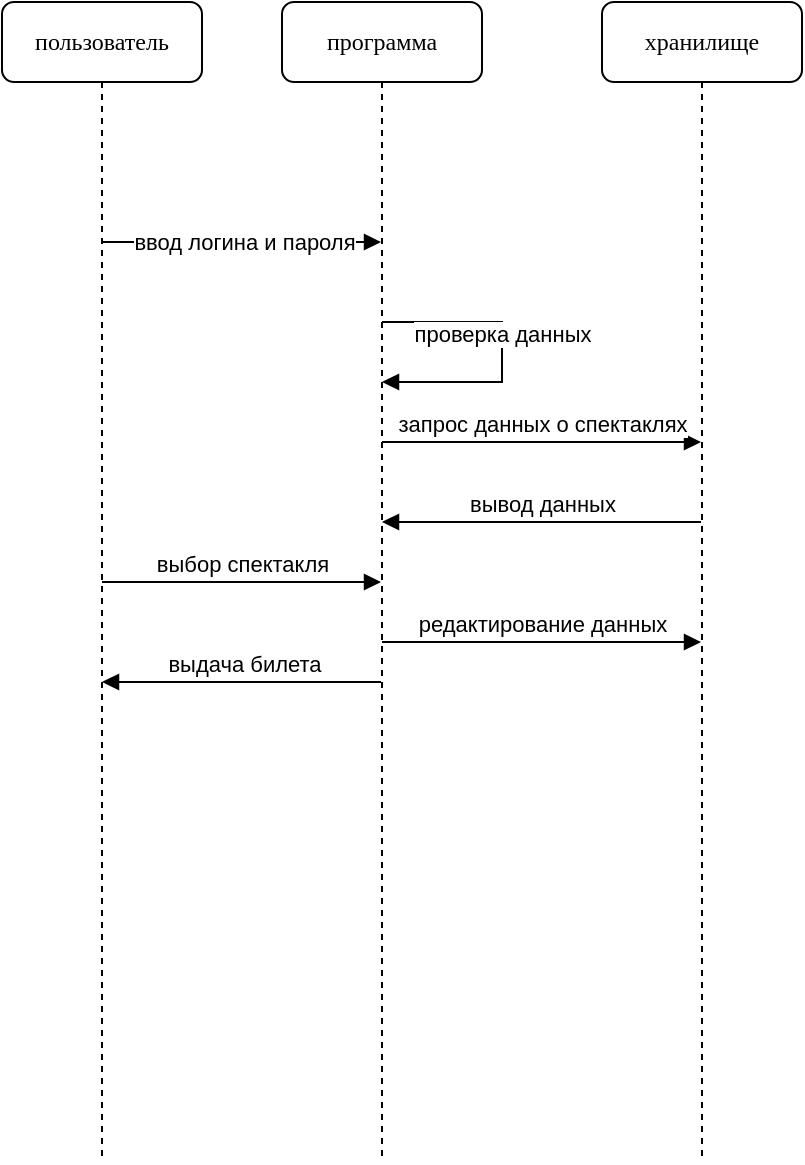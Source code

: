 <mxfile version="15.4.0" type="device"><diagram name="Page-1" id="13e1069c-82ec-6db2-03f1-153e76fe0fe0"><mxGraphModel dx="942" dy="642" grid="1" gridSize="10" guides="1" tooltips="1" connect="1" arrows="1" fold="1" page="1" pageScale="1" pageWidth="1100" pageHeight="850" background="none" math="0" shadow="0"><root><mxCell id="0"/><mxCell id="1" parent="0"/><mxCell id="7baba1c4bc27f4b0-2" value="программа" style="shape=umlLifeline;perimeter=lifelinePerimeter;whiteSpace=wrap;html=1;container=1;collapsible=0;recursiveResize=0;outlineConnect=0;rounded=1;shadow=0;comic=0;labelBackgroundColor=none;strokeWidth=1;fontFamily=Verdana;fontSize=12;align=center;" parent="1" vertex="1"><mxGeometry x="240" y="80" width="100" height="580" as="geometry"/></mxCell><mxCell id="7baba1c4bc27f4b0-3" value="хранилище" style="shape=umlLifeline;perimeter=lifelinePerimeter;whiteSpace=wrap;html=1;container=1;collapsible=0;recursiveResize=0;outlineConnect=0;rounded=1;shadow=0;comic=0;labelBackgroundColor=none;strokeWidth=1;fontFamily=Verdana;fontSize=12;align=center;" parent="1" vertex="1"><mxGeometry x="400" y="80" width="100" height="580" as="geometry"/></mxCell><mxCell id="7baba1c4bc27f4b0-8" value="пользователь" style="shape=umlLifeline;perimeter=lifelinePerimeter;whiteSpace=wrap;html=1;container=1;collapsible=0;recursiveResize=0;outlineConnect=0;rounded=1;shadow=0;comic=0;labelBackgroundColor=none;strokeWidth=1;fontFamily=Verdana;fontSize=12;align=center;" parent="1" vertex="1"><mxGeometry x="100" y="80" width="100" height="580" as="geometry"/></mxCell><mxCell id="dwDTHqn-YiJVoEP_pTQm-2" value="" style="html=1;verticalAlign=bottom;endArrow=block;rounded=0;edgeStyle=orthogonalEdgeStyle;" edge="1" parent="1" source="7baba1c4bc27f4b0-8" target="7baba1c4bc27f4b0-2"><mxGeometry width="80" relative="1" as="geometry"><mxPoint x="210" y="220" as="sourcePoint"/><mxPoint x="280" y="220" as="targetPoint"/><Array as="points"><mxPoint x="220" y="200"/><mxPoint x="220" y="200"/></Array></mxGeometry></mxCell><mxCell id="dwDTHqn-YiJVoEP_pTQm-4" value="ввод логина и пароля" style="edgeLabel;html=1;align=center;verticalAlign=middle;resizable=0;points=[];" vertex="1" connectable="0" parent="dwDTHqn-YiJVoEP_pTQm-2"><mxGeometry x="0.032" y="1" relative="1" as="geometry"><mxPoint x="-1" y="1" as="offset"/></mxGeometry></mxCell><mxCell id="dwDTHqn-YiJVoEP_pTQm-7" value="проверка данных" style="html=1;verticalAlign=bottom;endArrow=block;rounded=0;edgeStyle=orthogonalEdgeStyle;" edge="1" parent="1" source="7baba1c4bc27f4b0-2" target="7baba1c4bc27f4b0-2"><mxGeometry width="80" relative="1" as="geometry"><mxPoint x="370" y="330" as="sourcePoint"/><mxPoint x="390" y="280" as="targetPoint"/><Array as="points"><mxPoint x="350" y="240"/><mxPoint x="350" y="270"/></Array><mxPoint as="offset"/></mxGeometry></mxCell><mxCell id="dwDTHqn-YiJVoEP_pTQm-9" value="запрос данных о спектаклях" style="html=1;verticalAlign=bottom;endArrow=block;rounded=0;edgeStyle=orthogonalEdgeStyle;" edge="1" parent="1" source="7baba1c4bc27f4b0-2" target="7baba1c4bc27f4b0-3"><mxGeometry x="0.006" width="80" relative="1" as="geometry"><mxPoint x="290" y="440" as="sourcePoint"/><mxPoint x="370" y="440" as="targetPoint"/><Array as="points"><mxPoint x="350" y="300"/><mxPoint x="350" y="300"/></Array><mxPoint as="offset"/></mxGeometry></mxCell><mxCell id="dwDTHqn-YiJVoEP_pTQm-10" value="вывод данных" style="html=1;verticalAlign=bottom;endArrow=block;rounded=0;edgeStyle=orthogonalEdgeStyle;" edge="1" parent="1" source="7baba1c4bc27f4b0-3" target="7baba1c4bc27f4b0-2"><mxGeometry width="80" relative="1" as="geometry"><mxPoint x="490" y="330" as="sourcePoint"/><mxPoint x="520" y="400" as="targetPoint"/><Array as="points"><mxPoint x="370" y="340"/><mxPoint x="370" y="340"/></Array></mxGeometry></mxCell><mxCell id="dwDTHqn-YiJVoEP_pTQm-11" value="выбор спектакля" style="html=1;verticalAlign=bottom;endArrow=block;rounded=0;edgeStyle=orthogonalEdgeStyle;" edge="1" parent="1" source="7baba1c4bc27f4b0-8" target="7baba1c4bc27f4b0-2"><mxGeometry width="80" relative="1" as="geometry"><mxPoint x="490" y="330" as="sourcePoint"/><mxPoint x="570" y="330" as="targetPoint"/><Array as="points"><mxPoint x="200" y="380"/><mxPoint x="200" y="380"/></Array></mxGeometry></mxCell><mxCell id="dwDTHqn-YiJVoEP_pTQm-13" value="редактирование данных" style="html=1;verticalAlign=bottom;endArrow=block;rounded=0;edgeStyle=orthogonalEdgeStyle;" edge="1" parent="1" source="7baba1c4bc27f4b0-2" target="7baba1c4bc27f4b0-3"><mxGeometry width="80" relative="1" as="geometry"><mxPoint x="300" y="430" as="sourcePoint"/><mxPoint x="380" y="430" as="targetPoint"/><Array as="points"><mxPoint x="370" y="400"/><mxPoint x="370" y="400"/></Array></mxGeometry></mxCell><mxCell id="dwDTHqn-YiJVoEP_pTQm-14" value="выдача билета" style="html=1;verticalAlign=bottom;endArrow=block;rounded=0;edgeStyle=orthogonalEdgeStyle;" edge="1" parent="1" source="7baba1c4bc27f4b0-2" target="7baba1c4bc27f4b0-8"><mxGeometry x="-0.007" width="80" relative="1" as="geometry"><mxPoint x="190" y="450" as="sourcePoint"/><mxPoint x="270" y="450" as="targetPoint"/><Array as="points"><mxPoint x="220" y="420"/><mxPoint x="220" y="420"/></Array><mxPoint x="1" as="offset"/></mxGeometry></mxCell></root></mxGraphModel></diagram></mxfile>